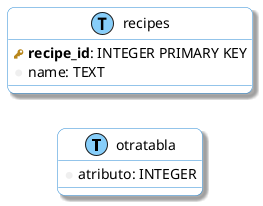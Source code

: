 @startuml

left to right direction
skinparam roundcorner 15
skinparam shadowing true
skinparam handwritten false
skinparam class {
    BackgroundColor white
    ArrowColor #2688d4
    BorderColor #2688d4
}

!define table(x) entity x << (T, LightSkyBlue) >>
!define primary_key(x) <b><color:#b8861b><&key></color> x</b>
!define foreign_key(x) <color:#aaaaaa><&key></color> <u>x</u>
!define column(x) <color:#efefef><&media-record></color> x
!define column_fk(x) <color:#efefef><&media-record></color> <u>x</u>

table( otratabla ) {
  column( atributo ): INTEGER
}

table( recipes ) {
  primary_key( recipe_id ): INTEGER PRIMARY KEY
  column( name ): TEXT
}


@enduml